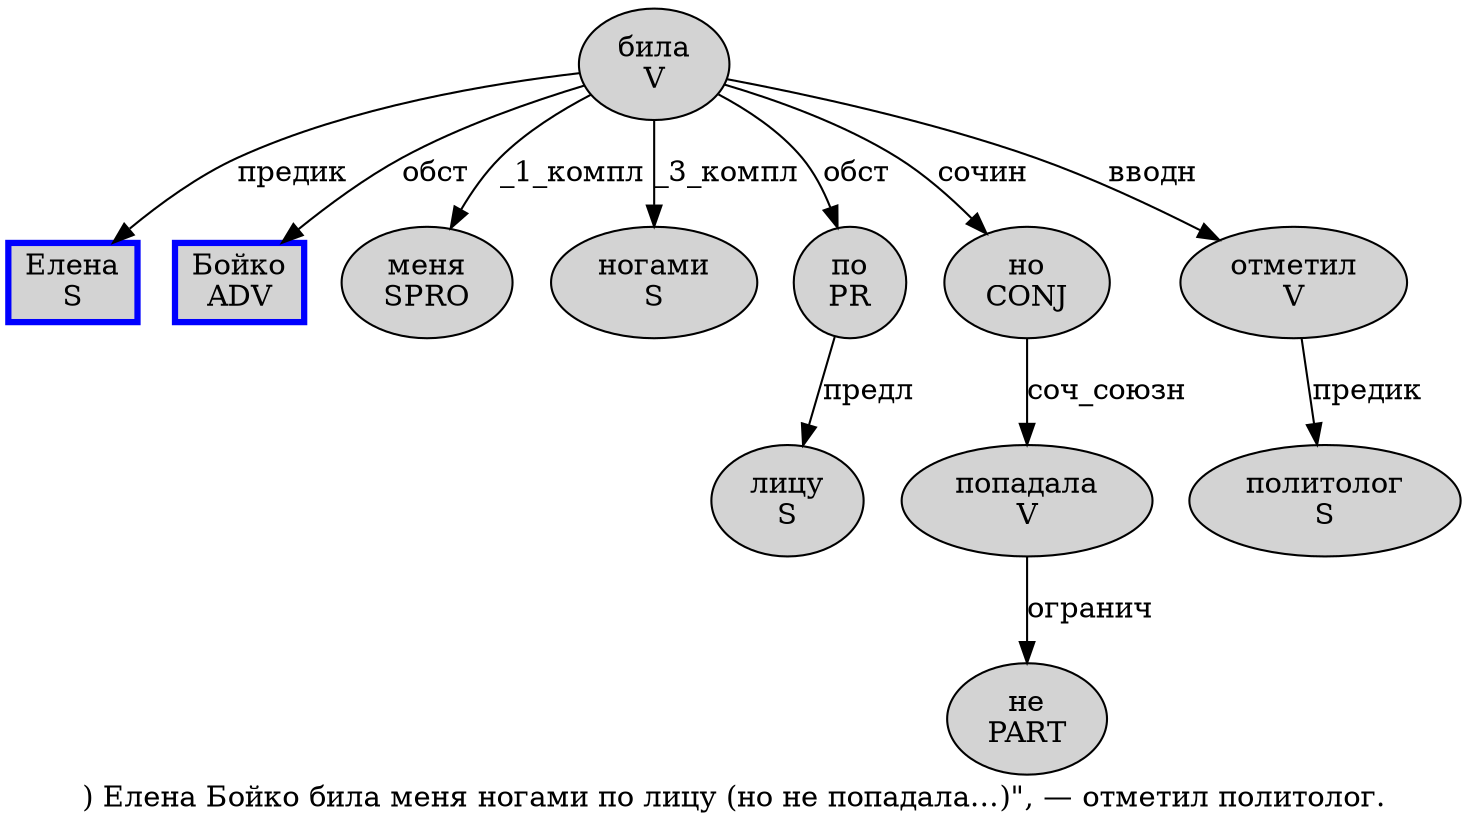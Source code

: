 digraph SENTENCE_149 {
	graph [label=") Елена Бойко била меня ногами по лицу (но не попадала…)\", — отметил политолог."]
	node [style=filled]
		1 [label="Елена
S" color=blue fillcolor=lightgray penwidth=3 shape=box]
		2 [label="Бойко
ADV" color=blue fillcolor=lightgray penwidth=3 shape=box]
		3 [label="била
V" color="" fillcolor=lightgray penwidth=1 shape=ellipse]
		4 [label="меня
SPRO" color="" fillcolor=lightgray penwidth=1 shape=ellipse]
		5 [label="ногами
S" color="" fillcolor=lightgray penwidth=1 shape=ellipse]
		6 [label="по
PR" color="" fillcolor=lightgray penwidth=1 shape=ellipse]
		7 [label="лицу
S" color="" fillcolor=lightgray penwidth=1 shape=ellipse]
		9 [label="но
CONJ" color="" fillcolor=lightgray penwidth=1 shape=ellipse]
		10 [label="не
PART" color="" fillcolor=lightgray penwidth=1 shape=ellipse]
		11 [label="попадала
V" color="" fillcolor=lightgray penwidth=1 shape=ellipse]
		17 [label="отметил
V" color="" fillcolor=lightgray penwidth=1 shape=ellipse]
		18 [label="политолог
S" color="" fillcolor=lightgray penwidth=1 shape=ellipse]
			6 -> 7 [label="предл"]
			17 -> 18 [label="предик"]
			11 -> 10 [label="огранич"]
			3 -> 1 [label="предик"]
			3 -> 2 [label="обст"]
			3 -> 4 [label="_1_компл"]
			3 -> 5 [label="_3_компл"]
			3 -> 6 [label="обст"]
			3 -> 9 [label="сочин"]
			3 -> 17 [label="вводн"]
			9 -> 11 [label="соч_союзн"]
}